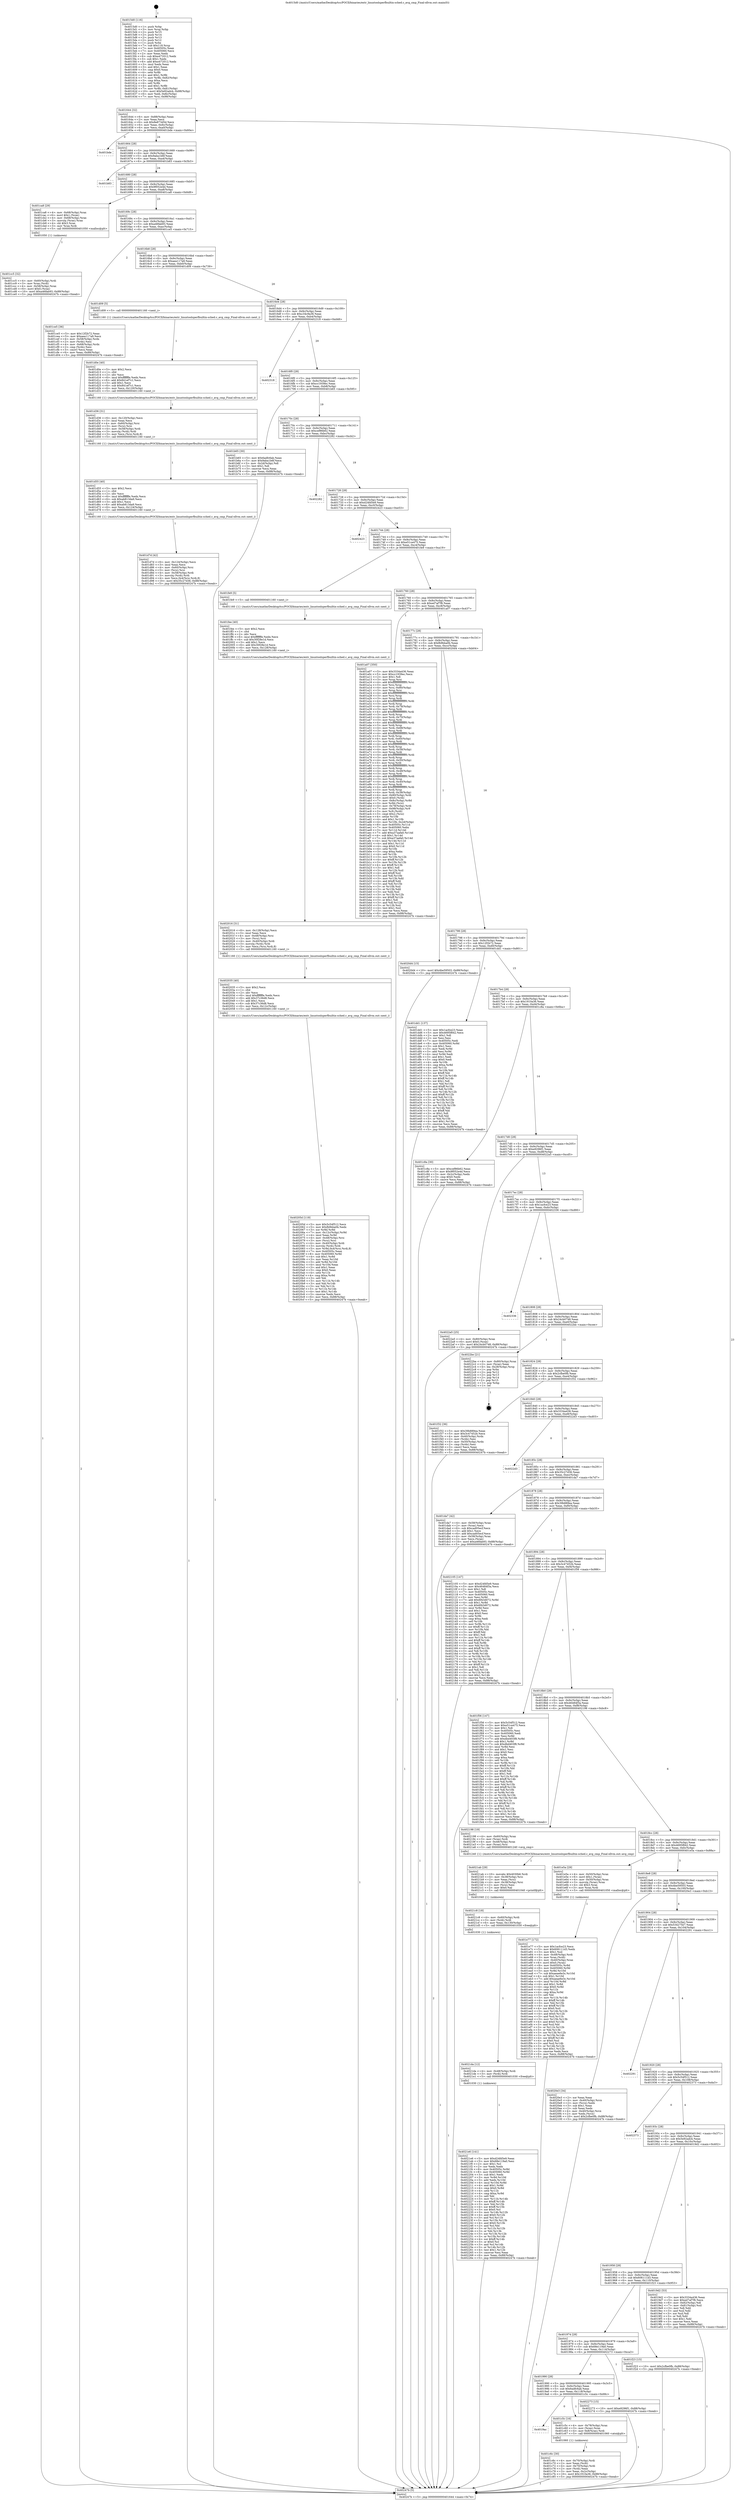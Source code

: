 digraph "0x4015d0" {
  label = "0x4015d0 (/mnt/c/Users/mathe/Desktop/tcc/POCII/binaries/extr_linuxtoolsperfbuiltin-sched.c_avg_cmp_Final-ollvm.out::main(0))"
  labelloc = "t"
  node[shape=record]

  Entry [label="",width=0.3,height=0.3,shape=circle,fillcolor=black,style=filled]
  "0x401644" [label="{
     0x401644 [32]\l
     | [instrs]\l
     &nbsp;&nbsp;0x401644 \<+6\>: mov -0x88(%rbp),%eax\l
     &nbsp;&nbsp;0x40164a \<+2\>: mov %eax,%ecx\l
     &nbsp;&nbsp;0x40164c \<+6\>: sub $0x8e873d5d,%ecx\l
     &nbsp;&nbsp;0x401652 \<+6\>: mov %eax,-0x9c(%rbp)\l
     &nbsp;&nbsp;0x401658 \<+6\>: mov %ecx,-0xa0(%rbp)\l
     &nbsp;&nbsp;0x40165e \<+6\>: je 0000000000401bde \<main+0x60e\>\l
  }"]
  "0x401bde" [label="{
     0x401bde\l
  }", style=dashed]
  "0x401664" [label="{
     0x401664 [28]\l
     | [instrs]\l
     &nbsp;&nbsp;0x401664 \<+5\>: jmp 0000000000401669 \<main+0x99\>\l
     &nbsp;&nbsp;0x401669 \<+6\>: mov -0x9c(%rbp),%eax\l
     &nbsp;&nbsp;0x40166f \<+5\>: sub $0x9aba1b6f,%eax\l
     &nbsp;&nbsp;0x401674 \<+6\>: mov %eax,-0xa4(%rbp)\l
     &nbsp;&nbsp;0x40167a \<+6\>: je 0000000000401b83 \<main+0x5b3\>\l
  }"]
  Exit [label="",width=0.3,height=0.3,shape=circle,fillcolor=black,style=filled,peripheries=2]
  "0x401b83" [label="{
     0x401b83\l
  }", style=dashed]
  "0x401680" [label="{
     0x401680 [28]\l
     | [instrs]\l
     &nbsp;&nbsp;0x401680 \<+5\>: jmp 0000000000401685 \<main+0xb5\>\l
     &nbsp;&nbsp;0x401685 \<+6\>: mov -0x9c(%rbp),%eax\l
     &nbsp;&nbsp;0x40168b \<+5\>: sub $0x9f052e4d,%eax\l
     &nbsp;&nbsp;0x401690 \<+6\>: mov %eax,-0xa8(%rbp)\l
     &nbsp;&nbsp;0x401696 \<+6\>: je 0000000000401ca8 \<main+0x6d8\>\l
  }"]
  "0x4021e6" [label="{
     0x4021e6 [141]\l
     | [instrs]\l
     &nbsp;&nbsp;0x4021e6 \<+5\>: mov $0xd24fd5e9,%eax\l
     &nbsp;&nbsp;0x4021eb \<+5\>: mov $0x68e119a0,%esi\l
     &nbsp;&nbsp;0x4021f0 \<+2\>: mov $0x1,%cl\l
     &nbsp;&nbsp;0x4021f2 \<+2\>: xor %edx,%edx\l
     &nbsp;&nbsp;0x4021f4 \<+8\>: mov 0x40505c,%r8d\l
     &nbsp;&nbsp;0x4021fc \<+8\>: mov 0x405060,%r9d\l
     &nbsp;&nbsp;0x402204 \<+3\>: sub $0x1,%edx\l
     &nbsp;&nbsp;0x402207 \<+3\>: mov %r8d,%r10d\l
     &nbsp;&nbsp;0x40220a \<+3\>: add %edx,%r10d\l
     &nbsp;&nbsp;0x40220d \<+4\>: imul %r10d,%r8d\l
     &nbsp;&nbsp;0x402211 \<+4\>: and $0x1,%r8d\l
     &nbsp;&nbsp;0x402215 \<+4\>: cmp $0x0,%r8d\l
     &nbsp;&nbsp;0x402219 \<+4\>: sete %r11b\l
     &nbsp;&nbsp;0x40221d \<+4\>: cmp $0xa,%r9d\l
     &nbsp;&nbsp;0x402221 \<+3\>: setl %bl\l
     &nbsp;&nbsp;0x402224 \<+3\>: mov %r11b,%r14b\l
     &nbsp;&nbsp;0x402227 \<+4\>: xor $0xff,%r14b\l
     &nbsp;&nbsp;0x40222b \<+3\>: mov %bl,%r15b\l
     &nbsp;&nbsp;0x40222e \<+4\>: xor $0xff,%r15b\l
     &nbsp;&nbsp;0x402232 \<+3\>: xor $0x0,%cl\l
     &nbsp;&nbsp;0x402235 \<+3\>: mov %r14b,%r12b\l
     &nbsp;&nbsp;0x402238 \<+4\>: and $0x0,%r12b\l
     &nbsp;&nbsp;0x40223c \<+3\>: and %cl,%r11b\l
     &nbsp;&nbsp;0x40223f \<+3\>: mov %r15b,%r13b\l
     &nbsp;&nbsp;0x402242 \<+4\>: and $0x0,%r13b\l
     &nbsp;&nbsp;0x402246 \<+2\>: and %cl,%bl\l
     &nbsp;&nbsp;0x402248 \<+3\>: or %r11b,%r12b\l
     &nbsp;&nbsp;0x40224b \<+3\>: or %bl,%r13b\l
     &nbsp;&nbsp;0x40224e \<+3\>: xor %r13b,%r12b\l
     &nbsp;&nbsp;0x402251 \<+3\>: or %r15b,%r14b\l
     &nbsp;&nbsp;0x402254 \<+4\>: xor $0xff,%r14b\l
     &nbsp;&nbsp;0x402258 \<+3\>: or $0x0,%cl\l
     &nbsp;&nbsp;0x40225b \<+3\>: and %cl,%r14b\l
     &nbsp;&nbsp;0x40225e \<+3\>: or %r14b,%r12b\l
     &nbsp;&nbsp;0x402261 \<+4\>: test $0x1,%r12b\l
     &nbsp;&nbsp;0x402265 \<+3\>: cmovne %esi,%eax\l
     &nbsp;&nbsp;0x402268 \<+6\>: mov %eax,-0x88(%rbp)\l
     &nbsp;&nbsp;0x40226e \<+5\>: jmp 000000000040247b \<main+0xeab\>\l
  }"]
  "0x401ca8" [label="{
     0x401ca8 [29]\l
     | [instrs]\l
     &nbsp;&nbsp;0x401ca8 \<+4\>: mov -0x68(%rbp),%rax\l
     &nbsp;&nbsp;0x401cac \<+6\>: movl $0x1,(%rax)\l
     &nbsp;&nbsp;0x401cb2 \<+4\>: mov -0x68(%rbp),%rax\l
     &nbsp;&nbsp;0x401cb6 \<+3\>: movslq (%rax),%rax\l
     &nbsp;&nbsp;0x401cb9 \<+4\>: shl $0x3,%rax\l
     &nbsp;&nbsp;0x401cbd \<+3\>: mov %rax,%rdi\l
     &nbsp;&nbsp;0x401cc0 \<+5\>: call 0000000000401050 \<malloc@plt\>\l
     | [calls]\l
     &nbsp;&nbsp;0x401050 \{1\} (unknown)\l
  }"]
  "0x40169c" [label="{
     0x40169c [28]\l
     | [instrs]\l
     &nbsp;&nbsp;0x40169c \<+5\>: jmp 00000000004016a1 \<main+0xd1\>\l
     &nbsp;&nbsp;0x4016a1 \<+6\>: mov -0x9c(%rbp),%eax\l
     &nbsp;&nbsp;0x4016a7 \<+5\>: sub $0xa46fab93,%eax\l
     &nbsp;&nbsp;0x4016ac \<+6\>: mov %eax,-0xac(%rbp)\l
     &nbsp;&nbsp;0x4016b2 \<+6\>: je 0000000000401ce5 \<main+0x715\>\l
  }"]
  "0x4021da" [label="{
     0x4021da [12]\l
     | [instrs]\l
     &nbsp;&nbsp;0x4021da \<+4\>: mov -0x48(%rbp),%rdi\l
     &nbsp;&nbsp;0x4021de \<+3\>: mov (%rdi),%rdi\l
     &nbsp;&nbsp;0x4021e1 \<+5\>: call 0000000000401030 \<free@plt\>\l
     | [calls]\l
     &nbsp;&nbsp;0x401030 \{1\} (unknown)\l
  }"]
  "0x401ce5" [label="{
     0x401ce5 [36]\l
     | [instrs]\l
     &nbsp;&nbsp;0x401ce5 \<+5\>: mov $0x12f2b72,%eax\l
     &nbsp;&nbsp;0x401cea \<+5\>: mov $0xaea117a9,%ecx\l
     &nbsp;&nbsp;0x401cef \<+4\>: mov -0x58(%rbp),%rdx\l
     &nbsp;&nbsp;0x401cf3 \<+2\>: mov (%rdx),%esi\l
     &nbsp;&nbsp;0x401cf5 \<+4\>: mov -0x68(%rbp),%rdx\l
     &nbsp;&nbsp;0x401cf9 \<+2\>: cmp (%rdx),%esi\l
     &nbsp;&nbsp;0x401cfb \<+3\>: cmovl %ecx,%eax\l
     &nbsp;&nbsp;0x401cfe \<+6\>: mov %eax,-0x88(%rbp)\l
     &nbsp;&nbsp;0x401d04 \<+5\>: jmp 000000000040247b \<main+0xeab\>\l
  }"]
  "0x4016b8" [label="{
     0x4016b8 [28]\l
     | [instrs]\l
     &nbsp;&nbsp;0x4016b8 \<+5\>: jmp 00000000004016bd \<main+0xed\>\l
     &nbsp;&nbsp;0x4016bd \<+6\>: mov -0x9c(%rbp),%eax\l
     &nbsp;&nbsp;0x4016c3 \<+5\>: sub $0xaea117a9,%eax\l
     &nbsp;&nbsp;0x4016c8 \<+6\>: mov %eax,-0xb0(%rbp)\l
     &nbsp;&nbsp;0x4016ce \<+6\>: je 0000000000401d09 \<main+0x739\>\l
  }"]
  "0x4021c8" [label="{
     0x4021c8 [18]\l
     | [instrs]\l
     &nbsp;&nbsp;0x4021c8 \<+4\>: mov -0x60(%rbp),%rdi\l
     &nbsp;&nbsp;0x4021cc \<+3\>: mov (%rdi),%rdi\l
     &nbsp;&nbsp;0x4021cf \<+6\>: mov %eax,-0x130(%rbp)\l
     &nbsp;&nbsp;0x4021d5 \<+5\>: call 0000000000401030 \<free@plt\>\l
     | [calls]\l
     &nbsp;&nbsp;0x401030 \{1\} (unknown)\l
  }"]
  "0x401d09" [label="{
     0x401d09 [5]\l
     | [instrs]\l
     &nbsp;&nbsp;0x401d09 \<+5\>: call 0000000000401160 \<next_i\>\l
     | [calls]\l
     &nbsp;&nbsp;0x401160 \{1\} (/mnt/c/Users/mathe/Desktop/tcc/POCII/binaries/extr_linuxtoolsperfbuiltin-sched.c_avg_cmp_Final-ollvm.out::next_i)\l
  }"]
  "0x4016d4" [label="{
     0x4016d4 [28]\l
     | [instrs]\l
     &nbsp;&nbsp;0x4016d4 \<+5\>: jmp 00000000004016d9 \<main+0x109\>\l
     &nbsp;&nbsp;0x4016d9 \<+6\>: mov -0x9c(%rbp),%eax\l
     &nbsp;&nbsp;0x4016df \<+5\>: sub $0xc34c9a36,%eax\l
     &nbsp;&nbsp;0x4016e4 \<+6\>: mov %eax,-0xb4(%rbp)\l
     &nbsp;&nbsp;0x4016ea \<+6\>: je 0000000000402318 \<main+0xd48\>\l
  }"]
  "0x4021ab" [label="{
     0x4021ab [29]\l
     | [instrs]\l
     &nbsp;&nbsp;0x4021ab \<+10\>: movabs $0x4030b6,%rdi\l
     &nbsp;&nbsp;0x4021b5 \<+4\>: mov -0x38(%rbp),%rsi\l
     &nbsp;&nbsp;0x4021b9 \<+2\>: mov %eax,(%rsi)\l
     &nbsp;&nbsp;0x4021bb \<+4\>: mov -0x38(%rbp),%rsi\l
     &nbsp;&nbsp;0x4021bf \<+2\>: mov (%rsi),%esi\l
     &nbsp;&nbsp;0x4021c1 \<+2\>: mov $0x0,%al\l
     &nbsp;&nbsp;0x4021c3 \<+5\>: call 0000000000401040 \<printf@plt\>\l
     | [calls]\l
     &nbsp;&nbsp;0x401040 \{1\} (unknown)\l
  }"]
  "0x402318" [label="{
     0x402318\l
  }", style=dashed]
  "0x4016f0" [label="{
     0x4016f0 [28]\l
     | [instrs]\l
     &nbsp;&nbsp;0x4016f0 \<+5\>: jmp 00000000004016f5 \<main+0x125\>\l
     &nbsp;&nbsp;0x4016f5 \<+6\>: mov -0x9c(%rbp),%eax\l
     &nbsp;&nbsp;0x4016fb \<+5\>: sub $0xcc1939ec,%eax\l
     &nbsp;&nbsp;0x401700 \<+6\>: mov %eax,-0xb8(%rbp)\l
     &nbsp;&nbsp;0x401706 \<+6\>: je 0000000000401b65 \<main+0x595\>\l
  }"]
  "0x40205d" [label="{
     0x40205d [119]\l
     | [instrs]\l
     &nbsp;&nbsp;0x40205d \<+5\>: mov $0x5c54f512,%ecx\l
     &nbsp;&nbsp;0x402062 \<+5\>: mov $0xfb9bba0b,%edx\l
     &nbsp;&nbsp;0x402067 \<+3\>: xor %r8d,%r8d\l
     &nbsp;&nbsp;0x40206a \<+7\>: mov -0x12c(%rbp),%r9d\l
     &nbsp;&nbsp;0x402071 \<+4\>: imul %eax,%r9d\l
     &nbsp;&nbsp;0x402075 \<+4\>: mov -0x48(%rbp),%rsi\l
     &nbsp;&nbsp;0x402079 \<+3\>: mov (%rsi),%rsi\l
     &nbsp;&nbsp;0x40207c \<+4\>: mov -0x40(%rbp),%rdi\l
     &nbsp;&nbsp;0x402080 \<+3\>: movslq (%rdi),%rdi\l
     &nbsp;&nbsp;0x402083 \<+5\>: mov %r9d,0x4(%rsi,%rdi,8)\l
     &nbsp;&nbsp;0x402088 \<+7\>: mov 0x40505c,%eax\l
     &nbsp;&nbsp;0x40208f \<+8\>: mov 0x405060,%r9d\l
     &nbsp;&nbsp;0x402097 \<+4\>: sub $0x1,%r8d\l
     &nbsp;&nbsp;0x40209b \<+3\>: mov %eax,%r10d\l
     &nbsp;&nbsp;0x40209e \<+3\>: add %r8d,%r10d\l
     &nbsp;&nbsp;0x4020a1 \<+4\>: imul %r10d,%eax\l
     &nbsp;&nbsp;0x4020a5 \<+3\>: and $0x1,%eax\l
     &nbsp;&nbsp;0x4020a8 \<+3\>: cmp $0x0,%eax\l
     &nbsp;&nbsp;0x4020ab \<+4\>: sete %r11b\l
     &nbsp;&nbsp;0x4020af \<+4\>: cmp $0xa,%r9d\l
     &nbsp;&nbsp;0x4020b3 \<+3\>: setl %bl\l
     &nbsp;&nbsp;0x4020b6 \<+3\>: mov %r11b,%r14b\l
     &nbsp;&nbsp;0x4020b9 \<+3\>: and %bl,%r14b\l
     &nbsp;&nbsp;0x4020bc \<+3\>: xor %bl,%r11b\l
     &nbsp;&nbsp;0x4020bf \<+3\>: or %r11b,%r14b\l
     &nbsp;&nbsp;0x4020c2 \<+4\>: test $0x1,%r14b\l
     &nbsp;&nbsp;0x4020c6 \<+3\>: cmovne %edx,%ecx\l
     &nbsp;&nbsp;0x4020c9 \<+6\>: mov %ecx,-0x88(%rbp)\l
     &nbsp;&nbsp;0x4020cf \<+5\>: jmp 000000000040247b \<main+0xeab\>\l
  }"]
  "0x401b65" [label="{
     0x401b65 [30]\l
     | [instrs]\l
     &nbsp;&nbsp;0x401b65 \<+5\>: mov $0x6adfc6ab,%eax\l
     &nbsp;&nbsp;0x401b6a \<+5\>: mov $0x9aba1b6f,%ecx\l
     &nbsp;&nbsp;0x401b6f \<+3\>: mov -0x2d(%rbp),%dl\l
     &nbsp;&nbsp;0x401b72 \<+3\>: test $0x1,%dl\l
     &nbsp;&nbsp;0x401b75 \<+3\>: cmovne %ecx,%eax\l
     &nbsp;&nbsp;0x401b78 \<+6\>: mov %eax,-0x88(%rbp)\l
     &nbsp;&nbsp;0x401b7e \<+5\>: jmp 000000000040247b \<main+0xeab\>\l
  }"]
  "0x40170c" [label="{
     0x40170c [28]\l
     | [instrs]\l
     &nbsp;&nbsp;0x40170c \<+5\>: jmp 0000000000401711 \<main+0x141\>\l
     &nbsp;&nbsp;0x401711 \<+6\>: mov -0x9c(%rbp),%eax\l
     &nbsp;&nbsp;0x401717 \<+5\>: sub $0xcef86b62,%eax\l
     &nbsp;&nbsp;0x40171c \<+6\>: mov %eax,-0xbc(%rbp)\l
     &nbsp;&nbsp;0x401722 \<+6\>: je 0000000000402282 \<main+0xcb2\>\l
  }"]
  "0x402035" [label="{
     0x402035 [40]\l
     | [instrs]\l
     &nbsp;&nbsp;0x402035 \<+5\>: mov $0x2,%ecx\l
     &nbsp;&nbsp;0x40203a \<+1\>: cltd\l
     &nbsp;&nbsp;0x40203b \<+2\>: idiv %ecx\l
     &nbsp;&nbsp;0x40203d \<+6\>: imul $0xfffffffe,%edx,%ecx\l
     &nbsp;&nbsp;0x402043 \<+6\>: add $0x37c36d8,%ecx\l
     &nbsp;&nbsp;0x402049 \<+3\>: add $0x1,%ecx\l
     &nbsp;&nbsp;0x40204c \<+6\>: sub $0x37c36d8,%ecx\l
     &nbsp;&nbsp;0x402052 \<+6\>: mov %ecx,-0x12c(%rbp)\l
     &nbsp;&nbsp;0x402058 \<+5\>: call 0000000000401160 \<next_i\>\l
     | [calls]\l
     &nbsp;&nbsp;0x401160 \{1\} (/mnt/c/Users/mathe/Desktop/tcc/POCII/binaries/extr_linuxtoolsperfbuiltin-sched.c_avg_cmp_Final-ollvm.out::next_i)\l
  }"]
  "0x402282" [label="{
     0x402282\l
  }", style=dashed]
  "0x401728" [label="{
     0x401728 [28]\l
     | [instrs]\l
     &nbsp;&nbsp;0x401728 \<+5\>: jmp 000000000040172d \<main+0x15d\>\l
     &nbsp;&nbsp;0x40172d \<+6\>: mov -0x9c(%rbp),%eax\l
     &nbsp;&nbsp;0x401733 \<+5\>: sub $0xd24fd5e9,%eax\l
     &nbsp;&nbsp;0x401738 \<+6\>: mov %eax,-0xc0(%rbp)\l
     &nbsp;&nbsp;0x40173e \<+6\>: je 0000000000402423 \<main+0xe53\>\l
  }"]
  "0x402016" [label="{
     0x402016 [31]\l
     | [instrs]\l
     &nbsp;&nbsp;0x402016 \<+6\>: mov -0x128(%rbp),%ecx\l
     &nbsp;&nbsp;0x40201c \<+3\>: imul %eax,%ecx\l
     &nbsp;&nbsp;0x40201f \<+4\>: mov -0x48(%rbp),%rsi\l
     &nbsp;&nbsp;0x402023 \<+3\>: mov (%rsi),%rsi\l
     &nbsp;&nbsp;0x402026 \<+4\>: mov -0x40(%rbp),%rdi\l
     &nbsp;&nbsp;0x40202a \<+3\>: movslq (%rdi),%rdi\l
     &nbsp;&nbsp;0x40202d \<+3\>: mov %ecx,(%rsi,%rdi,8)\l
     &nbsp;&nbsp;0x402030 \<+5\>: call 0000000000401160 \<next_i\>\l
     | [calls]\l
     &nbsp;&nbsp;0x401160 \{1\} (/mnt/c/Users/mathe/Desktop/tcc/POCII/binaries/extr_linuxtoolsperfbuiltin-sched.c_avg_cmp_Final-ollvm.out::next_i)\l
  }"]
  "0x402423" [label="{
     0x402423\l
  }", style=dashed]
  "0x401744" [label="{
     0x401744 [28]\l
     | [instrs]\l
     &nbsp;&nbsp;0x401744 \<+5\>: jmp 0000000000401749 \<main+0x179\>\l
     &nbsp;&nbsp;0x401749 \<+6\>: mov -0x9c(%rbp),%eax\l
     &nbsp;&nbsp;0x40174f \<+5\>: sub $0xe51ce475,%eax\l
     &nbsp;&nbsp;0x401754 \<+6\>: mov %eax,-0xc4(%rbp)\l
     &nbsp;&nbsp;0x40175a \<+6\>: je 0000000000401fe9 \<main+0xa19\>\l
  }"]
  "0x401fee" [label="{
     0x401fee [40]\l
     | [instrs]\l
     &nbsp;&nbsp;0x401fee \<+5\>: mov $0x2,%ecx\l
     &nbsp;&nbsp;0x401ff3 \<+1\>: cltd\l
     &nbsp;&nbsp;0x401ff4 \<+2\>: idiv %ecx\l
     &nbsp;&nbsp;0x401ff6 \<+6\>: imul $0xfffffffe,%edx,%ecx\l
     &nbsp;&nbsp;0x401ffc \<+6\>: sub $0x30f28e1d,%ecx\l
     &nbsp;&nbsp;0x402002 \<+3\>: add $0x1,%ecx\l
     &nbsp;&nbsp;0x402005 \<+6\>: add $0x30f28e1d,%ecx\l
     &nbsp;&nbsp;0x40200b \<+6\>: mov %ecx,-0x128(%rbp)\l
     &nbsp;&nbsp;0x402011 \<+5\>: call 0000000000401160 \<next_i\>\l
     | [calls]\l
     &nbsp;&nbsp;0x401160 \{1\} (/mnt/c/Users/mathe/Desktop/tcc/POCII/binaries/extr_linuxtoolsperfbuiltin-sched.c_avg_cmp_Final-ollvm.out::next_i)\l
  }"]
  "0x401fe9" [label="{
     0x401fe9 [5]\l
     | [instrs]\l
     &nbsp;&nbsp;0x401fe9 \<+5\>: call 0000000000401160 \<next_i\>\l
     | [calls]\l
     &nbsp;&nbsp;0x401160 \{1\} (/mnt/c/Users/mathe/Desktop/tcc/POCII/binaries/extr_linuxtoolsperfbuiltin-sched.c_avg_cmp_Final-ollvm.out::next_i)\l
  }"]
  "0x401760" [label="{
     0x401760 [28]\l
     | [instrs]\l
     &nbsp;&nbsp;0x401760 \<+5\>: jmp 0000000000401765 \<main+0x195\>\l
     &nbsp;&nbsp;0x401765 \<+6\>: mov -0x9c(%rbp),%eax\l
     &nbsp;&nbsp;0x40176b \<+5\>: sub $0xed7af7f6,%eax\l
     &nbsp;&nbsp;0x401770 \<+6\>: mov %eax,-0xc8(%rbp)\l
     &nbsp;&nbsp;0x401776 \<+6\>: je 0000000000401a07 \<main+0x437\>\l
  }"]
  "0x401e77" [label="{
     0x401e77 [172]\l
     | [instrs]\l
     &nbsp;&nbsp;0x401e77 \<+5\>: mov $0x1acfce23,%ecx\l
     &nbsp;&nbsp;0x401e7c \<+5\>: mov $0x606111d3,%edx\l
     &nbsp;&nbsp;0x401e81 \<+3\>: mov $0x1,%sil\l
     &nbsp;&nbsp;0x401e84 \<+4\>: mov -0x48(%rbp),%rdi\l
     &nbsp;&nbsp;0x401e88 \<+3\>: mov %rax,(%rdi)\l
     &nbsp;&nbsp;0x401e8b \<+4\>: mov -0x40(%rbp),%rax\l
     &nbsp;&nbsp;0x401e8f \<+6\>: movl $0x0,(%rax)\l
     &nbsp;&nbsp;0x401e95 \<+8\>: mov 0x40505c,%r8d\l
     &nbsp;&nbsp;0x401e9d \<+8\>: mov 0x405060,%r9d\l
     &nbsp;&nbsp;0x401ea5 \<+3\>: mov %r8d,%r10d\l
     &nbsp;&nbsp;0x401ea8 \<+7\>: sub $0xaeae6e3c,%r10d\l
     &nbsp;&nbsp;0x401eaf \<+4\>: sub $0x1,%r10d\l
     &nbsp;&nbsp;0x401eb3 \<+7\>: add $0xaeae6e3c,%r10d\l
     &nbsp;&nbsp;0x401eba \<+4\>: imul %r10d,%r8d\l
     &nbsp;&nbsp;0x401ebe \<+4\>: and $0x1,%r8d\l
     &nbsp;&nbsp;0x401ec2 \<+4\>: cmp $0x0,%r8d\l
     &nbsp;&nbsp;0x401ec6 \<+4\>: sete %r11b\l
     &nbsp;&nbsp;0x401eca \<+4\>: cmp $0xa,%r9d\l
     &nbsp;&nbsp;0x401ece \<+3\>: setl %bl\l
     &nbsp;&nbsp;0x401ed1 \<+3\>: mov %r11b,%r14b\l
     &nbsp;&nbsp;0x401ed4 \<+4\>: xor $0xff,%r14b\l
     &nbsp;&nbsp;0x401ed8 \<+3\>: mov %bl,%r15b\l
     &nbsp;&nbsp;0x401edb \<+4\>: xor $0xff,%r15b\l
     &nbsp;&nbsp;0x401edf \<+4\>: xor $0x0,%sil\l
     &nbsp;&nbsp;0x401ee3 \<+3\>: mov %r14b,%r12b\l
     &nbsp;&nbsp;0x401ee6 \<+4\>: and $0x0,%r12b\l
     &nbsp;&nbsp;0x401eea \<+3\>: and %sil,%r11b\l
     &nbsp;&nbsp;0x401eed \<+3\>: mov %r15b,%r13b\l
     &nbsp;&nbsp;0x401ef0 \<+4\>: and $0x0,%r13b\l
     &nbsp;&nbsp;0x401ef4 \<+3\>: and %sil,%bl\l
     &nbsp;&nbsp;0x401ef7 \<+3\>: or %r11b,%r12b\l
     &nbsp;&nbsp;0x401efa \<+3\>: or %bl,%r13b\l
     &nbsp;&nbsp;0x401efd \<+3\>: xor %r13b,%r12b\l
     &nbsp;&nbsp;0x401f00 \<+3\>: or %r15b,%r14b\l
     &nbsp;&nbsp;0x401f03 \<+4\>: xor $0xff,%r14b\l
     &nbsp;&nbsp;0x401f07 \<+4\>: or $0x0,%sil\l
     &nbsp;&nbsp;0x401f0b \<+3\>: and %sil,%r14b\l
     &nbsp;&nbsp;0x401f0e \<+3\>: or %r14b,%r12b\l
     &nbsp;&nbsp;0x401f11 \<+4\>: test $0x1,%r12b\l
     &nbsp;&nbsp;0x401f15 \<+3\>: cmovne %edx,%ecx\l
     &nbsp;&nbsp;0x401f18 \<+6\>: mov %ecx,-0x88(%rbp)\l
     &nbsp;&nbsp;0x401f1e \<+5\>: jmp 000000000040247b \<main+0xeab\>\l
  }"]
  "0x401a07" [label="{
     0x401a07 [350]\l
     | [instrs]\l
     &nbsp;&nbsp;0x401a07 \<+5\>: mov $0x3334a436,%eax\l
     &nbsp;&nbsp;0x401a0c \<+5\>: mov $0xcc1939ec,%ecx\l
     &nbsp;&nbsp;0x401a11 \<+2\>: mov $0x1,%dl\l
     &nbsp;&nbsp;0x401a13 \<+3\>: mov %rsp,%rsi\l
     &nbsp;&nbsp;0x401a16 \<+4\>: add $0xfffffffffffffff0,%rsi\l
     &nbsp;&nbsp;0x401a1a \<+3\>: mov %rsi,%rsp\l
     &nbsp;&nbsp;0x401a1d \<+4\>: mov %rsi,-0x80(%rbp)\l
     &nbsp;&nbsp;0x401a21 \<+3\>: mov %rsp,%rsi\l
     &nbsp;&nbsp;0x401a24 \<+4\>: add $0xfffffffffffffff0,%rsi\l
     &nbsp;&nbsp;0x401a28 \<+3\>: mov %rsi,%rsp\l
     &nbsp;&nbsp;0x401a2b \<+3\>: mov %rsp,%rdi\l
     &nbsp;&nbsp;0x401a2e \<+4\>: add $0xfffffffffffffff0,%rdi\l
     &nbsp;&nbsp;0x401a32 \<+3\>: mov %rdi,%rsp\l
     &nbsp;&nbsp;0x401a35 \<+4\>: mov %rdi,-0x78(%rbp)\l
     &nbsp;&nbsp;0x401a39 \<+3\>: mov %rsp,%rdi\l
     &nbsp;&nbsp;0x401a3c \<+4\>: add $0xfffffffffffffff0,%rdi\l
     &nbsp;&nbsp;0x401a40 \<+3\>: mov %rdi,%rsp\l
     &nbsp;&nbsp;0x401a43 \<+4\>: mov %rdi,-0x70(%rbp)\l
     &nbsp;&nbsp;0x401a47 \<+3\>: mov %rsp,%rdi\l
     &nbsp;&nbsp;0x401a4a \<+4\>: add $0xfffffffffffffff0,%rdi\l
     &nbsp;&nbsp;0x401a4e \<+3\>: mov %rdi,%rsp\l
     &nbsp;&nbsp;0x401a51 \<+4\>: mov %rdi,-0x68(%rbp)\l
     &nbsp;&nbsp;0x401a55 \<+3\>: mov %rsp,%rdi\l
     &nbsp;&nbsp;0x401a58 \<+4\>: add $0xfffffffffffffff0,%rdi\l
     &nbsp;&nbsp;0x401a5c \<+3\>: mov %rdi,%rsp\l
     &nbsp;&nbsp;0x401a5f \<+4\>: mov %rdi,-0x60(%rbp)\l
     &nbsp;&nbsp;0x401a63 \<+3\>: mov %rsp,%rdi\l
     &nbsp;&nbsp;0x401a66 \<+4\>: add $0xfffffffffffffff0,%rdi\l
     &nbsp;&nbsp;0x401a6a \<+3\>: mov %rdi,%rsp\l
     &nbsp;&nbsp;0x401a6d \<+4\>: mov %rdi,-0x58(%rbp)\l
     &nbsp;&nbsp;0x401a71 \<+3\>: mov %rsp,%rdi\l
     &nbsp;&nbsp;0x401a74 \<+4\>: add $0xfffffffffffffff0,%rdi\l
     &nbsp;&nbsp;0x401a78 \<+3\>: mov %rdi,%rsp\l
     &nbsp;&nbsp;0x401a7b \<+4\>: mov %rdi,-0x50(%rbp)\l
     &nbsp;&nbsp;0x401a7f \<+3\>: mov %rsp,%rdi\l
     &nbsp;&nbsp;0x401a82 \<+4\>: add $0xfffffffffffffff0,%rdi\l
     &nbsp;&nbsp;0x401a86 \<+3\>: mov %rdi,%rsp\l
     &nbsp;&nbsp;0x401a89 \<+4\>: mov %rdi,-0x48(%rbp)\l
     &nbsp;&nbsp;0x401a8d \<+3\>: mov %rsp,%rdi\l
     &nbsp;&nbsp;0x401a90 \<+4\>: add $0xfffffffffffffff0,%rdi\l
     &nbsp;&nbsp;0x401a94 \<+3\>: mov %rdi,%rsp\l
     &nbsp;&nbsp;0x401a97 \<+4\>: mov %rdi,-0x40(%rbp)\l
     &nbsp;&nbsp;0x401a9b \<+3\>: mov %rsp,%rdi\l
     &nbsp;&nbsp;0x401a9e \<+4\>: add $0xfffffffffffffff0,%rdi\l
     &nbsp;&nbsp;0x401aa2 \<+3\>: mov %rdi,%rsp\l
     &nbsp;&nbsp;0x401aa5 \<+4\>: mov %rdi,-0x38(%rbp)\l
     &nbsp;&nbsp;0x401aa9 \<+4\>: mov -0x80(%rbp),%rdi\l
     &nbsp;&nbsp;0x401aad \<+6\>: movl $0x0,(%rdi)\l
     &nbsp;&nbsp;0x401ab3 \<+7\>: mov -0x8c(%rbp),%r8d\l
     &nbsp;&nbsp;0x401aba \<+3\>: mov %r8d,(%rsi)\l
     &nbsp;&nbsp;0x401abd \<+4\>: mov -0x78(%rbp),%rdi\l
     &nbsp;&nbsp;0x401ac1 \<+7\>: mov -0x98(%rbp),%r9\l
     &nbsp;&nbsp;0x401ac8 \<+3\>: mov %r9,(%rdi)\l
     &nbsp;&nbsp;0x401acb \<+3\>: cmpl $0x2,(%rsi)\l
     &nbsp;&nbsp;0x401ace \<+4\>: setne %r10b\l
     &nbsp;&nbsp;0x401ad2 \<+4\>: and $0x1,%r10b\l
     &nbsp;&nbsp;0x401ad6 \<+4\>: mov %r10b,-0x2d(%rbp)\l
     &nbsp;&nbsp;0x401ada \<+8\>: mov 0x40505c,%r11d\l
     &nbsp;&nbsp;0x401ae2 \<+7\>: mov 0x405060,%ebx\l
     &nbsp;&nbsp;0x401ae9 \<+3\>: mov %r11d,%r14d\l
     &nbsp;&nbsp;0x401aec \<+7\>: add $0xa37aafa0,%r14d\l
     &nbsp;&nbsp;0x401af3 \<+4\>: sub $0x1,%r14d\l
     &nbsp;&nbsp;0x401af7 \<+7\>: sub $0xa37aafa0,%r14d\l
     &nbsp;&nbsp;0x401afe \<+4\>: imul %r14d,%r11d\l
     &nbsp;&nbsp;0x401b02 \<+4\>: and $0x1,%r11d\l
     &nbsp;&nbsp;0x401b06 \<+4\>: cmp $0x0,%r11d\l
     &nbsp;&nbsp;0x401b0a \<+4\>: sete %r10b\l
     &nbsp;&nbsp;0x401b0e \<+3\>: cmp $0xa,%ebx\l
     &nbsp;&nbsp;0x401b11 \<+4\>: setl %r15b\l
     &nbsp;&nbsp;0x401b15 \<+3\>: mov %r10b,%r12b\l
     &nbsp;&nbsp;0x401b18 \<+4\>: xor $0xff,%r12b\l
     &nbsp;&nbsp;0x401b1c \<+3\>: mov %r15b,%r13b\l
     &nbsp;&nbsp;0x401b1f \<+4\>: xor $0xff,%r13b\l
     &nbsp;&nbsp;0x401b23 \<+3\>: xor $0x1,%dl\l
     &nbsp;&nbsp;0x401b26 \<+3\>: mov %r12b,%sil\l
     &nbsp;&nbsp;0x401b29 \<+4\>: and $0xff,%sil\l
     &nbsp;&nbsp;0x401b2d \<+3\>: and %dl,%r10b\l
     &nbsp;&nbsp;0x401b30 \<+3\>: mov %r13b,%dil\l
     &nbsp;&nbsp;0x401b33 \<+4\>: and $0xff,%dil\l
     &nbsp;&nbsp;0x401b37 \<+3\>: and %dl,%r15b\l
     &nbsp;&nbsp;0x401b3a \<+3\>: or %r10b,%sil\l
     &nbsp;&nbsp;0x401b3d \<+3\>: or %r15b,%dil\l
     &nbsp;&nbsp;0x401b40 \<+3\>: xor %dil,%sil\l
     &nbsp;&nbsp;0x401b43 \<+3\>: or %r13b,%r12b\l
     &nbsp;&nbsp;0x401b46 \<+4\>: xor $0xff,%r12b\l
     &nbsp;&nbsp;0x401b4a \<+3\>: or $0x1,%dl\l
     &nbsp;&nbsp;0x401b4d \<+3\>: and %dl,%r12b\l
     &nbsp;&nbsp;0x401b50 \<+3\>: or %r12b,%sil\l
     &nbsp;&nbsp;0x401b53 \<+4\>: test $0x1,%sil\l
     &nbsp;&nbsp;0x401b57 \<+3\>: cmovne %ecx,%eax\l
     &nbsp;&nbsp;0x401b5a \<+6\>: mov %eax,-0x88(%rbp)\l
     &nbsp;&nbsp;0x401b60 \<+5\>: jmp 000000000040247b \<main+0xeab\>\l
  }"]
  "0x40177c" [label="{
     0x40177c [28]\l
     | [instrs]\l
     &nbsp;&nbsp;0x40177c \<+5\>: jmp 0000000000401781 \<main+0x1b1\>\l
     &nbsp;&nbsp;0x401781 \<+6\>: mov -0x9c(%rbp),%eax\l
     &nbsp;&nbsp;0x401787 \<+5\>: sub $0xfb9bba0b,%eax\l
     &nbsp;&nbsp;0x40178c \<+6\>: mov %eax,-0xcc(%rbp)\l
     &nbsp;&nbsp;0x401792 \<+6\>: je 00000000004020d4 \<main+0xb04\>\l
  }"]
  "0x401d7d" [label="{
     0x401d7d [42]\l
     | [instrs]\l
     &nbsp;&nbsp;0x401d7d \<+6\>: mov -0x124(%rbp),%ecx\l
     &nbsp;&nbsp;0x401d83 \<+3\>: imul %eax,%ecx\l
     &nbsp;&nbsp;0x401d86 \<+4\>: mov -0x60(%rbp),%rsi\l
     &nbsp;&nbsp;0x401d8a \<+3\>: mov (%rsi),%rsi\l
     &nbsp;&nbsp;0x401d8d \<+4\>: mov -0x58(%rbp),%rdi\l
     &nbsp;&nbsp;0x401d91 \<+3\>: movslq (%rdi),%rdi\l
     &nbsp;&nbsp;0x401d94 \<+4\>: mov %ecx,0x4(%rsi,%rdi,8)\l
     &nbsp;&nbsp;0x401d98 \<+10\>: movl $0x35c27d36,-0x88(%rbp)\l
     &nbsp;&nbsp;0x401da2 \<+5\>: jmp 000000000040247b \<main+0xeab\>\l
  }"]
  "0x4020d4" [label="{
     0x4020d4 [15]\l
     | [instrs]\l
     &nbsp;&nbsp;0x4020d4 \<+10\>: movl $0x4be59503,-0x88(%rbp)\l
     &nbsp;&nbsp;0x4020de \<+5\>: jmp 000000000040247b \<main+0xeab\>\l
  }"]
  "0x401798" [label="{
     0x401798 [28]\l
     | [instrs]\l
     &nbsp;&nbsp;0x401798 \<+5\>: jmp 000000000040179d \<main+0x1cd\>\l
     &nbsp;&nbsp;0x40179d \<+6\>: mov -0x9c(%rbp),%eax\l
     &nbsp;&nbsp;0x4017a3 \<+5\>: sub $0x12f2b72,%eax\l
     &nbsp;&nbsp;0x4017a8 \<+6\>: mov %eax,-0xd0(%rbp)\l
     &nbsp;&nbsp;0x4017ae \<+6\>: je 0000000000401dd1 \<main+0x801\>\l
  }"]
  "0x401d55" [label="{
     0x401d55 [40]\l
     | [instrs]\l
     &nbsp;&nbsp;0x401d55 \<+5\>: mov $0x2,%ecx\l
     &nbsp;&nbsp;0x401d5a \<+1\>: cltd\l
     &nbsp;&nbsp;0x401d5b \<+2\>: idiv %ecx\l
     &nbsp;&nbsp;0x401d5d \<+6\>: imul $0xfffffffe,%edx,%ecx\l
     &nbsp;&nbsp;0x401d63 \<+6\>: sub $0xab813da9,%ecx\l
     &nbsp;&nbsp;0x401d69 \<+3\>: add $0x1,%ecx\l
     &nbsp;&nbsp;0x401d6c \<+6\>: add $0xab813da9,%ecx\l
     &nbsp;&nbsp;0x401d72 \<+6\>: mov %ecx,-0x124(%rbp)\l
     &nbsp;&nbsp;0x401d78 \<+5\>: call 0000000000401160 \<next_i\>\l
     | [calls]\l
     &nbsp;&nbsp;0x401160 \{1\} (/mnt/c/Users/mathe/Desktop/tcc/POCII/binaries/extr_linuxtoolsperfbuiltin-sched.c_avg_cmp_Final-ollvm.out::next_i)\l
  }"]
  "0x401dd1" [label="{
     0x401dd1 [137]\l
     | [instrs]\l
     &nbsp;&nbsp;0x401dd1 \<+5\>: mov $0x1acfce23,%eax\l
     &nbsp;&nbsp;0x401dd6 \<+5\>: mov $0x4695f842,%ecx\l
     &nbsp;&nbsp;0x401ddb \<+2\>: mov $0x1,%dl\l
     &nbsp;&nbsp;0x401ddd \<+2\>: xor %esi,%esi\l
     &nbsp;&nbsp;0x401ddf \<+7\>: mov 0x40505c,%edi\l
     &nbsp;&nbsp;0x401de6 \<+8\>: mov 0x405060,%r8d\l
     &nbsp;&nbsp;0x401dee \<+3\>: sub $0x1,%esi\l
     &nbsp;&nbsp;0x401df1 \<+3\>: mov %edi,%r9d\l
     &nbsp;&nbsp;0x401df4 \<+3\>: add %esi,%r9d\l
     &nbsp;&nbsp;0x401df7 \<+4\>: imul %r9d,%edi\l
     &nbsp;&nbsp;0x401dfb \<+3\>: and $0x1,%edi\l
     &nbsp;&nbsp;0x401dfe \<+3\>: cmp $0x0,%edi\l
     &nbsp;&nbsp;0x401e01 \<+4\>: sete %r10b\l
     &nbsp;&nbsp;0x401e05 \<+4\>: cmp $0xa,%r8d\l
     &nbsp;&nbsp;0x401e09 \<+4\>: setl %r11b\l
     &nbsp;&nbsp;0x401e0d \<+3\>: mov %r10b,%bl\l
     &nbsp;&nbsp;0x401e10 \<+3\>: xor $0xff,%bl\l
     &nbsp;&nbsp;0x401e13 \<+3\>: mov %r11b,%r14b\l
     &nbsp;&nbsp;0x401e16 \<+4\>: xor $0xff,%r14b\l
     &nbsp;&nbsp;0x401e1a \<+3\>: xor $0x1,%dl\l
     &nbsp;&nbsp;0x401e1d \<+3\>: mov %bl,%r15b\l
     &nbsp;&nbsp;0x401e20 \<+4\>: and $0xff,%r15b\l
     &nbsp;&nbsp;0x401e24 \<+3\>: and %dl,%r10b\l
     &nbsp;&nbsp;0x401e27 \<+3\>: mov %r14b,%r12b\l
     &nbsp;&nbsp;0x401e2a \<+4\>: and $0xff,%r12b\l
     &nbsp;&nbsp;0x401e2e \<+3\>: and %dl,%r11b\l
     &nbsp;&nbsp;0x401e31 \<+3\>: or %r10b,%r15b\l
     &nbsp;&nbsp;0x401e34 \<+3\>: or %r11b,%r12b\l
     &nbsp;&nbsp;0x401e37 \<+3\>: xor %r12b,%r15b\l
     &nbsp;&nbsp;0x401e3a \<+3\>: or %r14b,%bl\l
     &nbsp;&nbsp;0x401e3d \<+3\>: xor $0xff,%bl\l
     &nbsp;&nbsp;0x401e40 \<+3\>: or $0x1,%dl\l
     &nbsp;&nbsp;0x401e43 \<+2\>: and %dl,%bl\l
     &nbsp;&nbsp;0x401e45 \<+3\>: or %bl,%r15b\l
     &nbsp;&nbsp;0x401e48 \<+4\>: test $0x1,%r15b\l
     &nbsp;&nbsp;0x401e4c \<+3\>: cmovne %ecx,%eax\l
     &nbsp;&nbsp;0x401e4f \<+6\>: mov %eax,-0x88(%rbp)\l
     &nbsp;&nbsp;0x401e55 \<+5\>: jmp 000000000040247b \<main+0xeab\>\l
  }"]
  "0x4017b4" [label="{
     0x4017b4 [28]\l
     | [instrs]\l
     &nbsp;&nbsp;0x4017b4 \<+5\>: jmp 00000000004017b9 \<main+0x1e9\>\l
     &nbsp;&nbsp;0x4017b9 \<+6\>: mov -0x9c(%rbp),%eax\l
     &nbsp;&nbsp;0x4017bf \<+5\>: sub $0x1910a36,%eax\l
     &nbsp;&nbsp;0x4017c4 \<+6\>: mov %eax,-0xd4(%rbp)\l
     &nbsp;&nbsp;0x4017ca \<+6\>: je 0000000000401c8a \<main+0x6ba\>\l
  }"]
  "0x401d36" [label="{
     0x401d36 [31]\l
     | [instrs]\l
     &nbsp;&nbsp;0x401d36 \<+6\>: mov -0x120(%rbp),%ecx\l
     &nbsp;&nbsp;0x401d3c \<+3\>: imul %eax,%ecx\l
     &nbsp;&nbsp;0x401d3f \<+4\>: mov -0x60(%rbp),%rsi\l
     &nbsp;&nbsp;0x401d43 \<+3\>: mov (%rsi),%rsi\l
     &nbsp;&nbsp;0x401d46 \<+4\>: mov -0x58(%rbp),%rdi\l
     &nbsp;&nbsp;0x401d4a \<+3\>: movslq (%rdi),%rdi\l
     &nbsp;&nbsp;0x401d4d \<+3\>: mov %ecx,(%rsi,%rdi,8)\l
     &nbsp;&nbsp;0x401d50 \<+5\>: call 0000000000401160 \<next_i\>\l
     | [calls]\l
     &nbsp;&nbsp;0x401160 \{1\} (/mnt/c/Users/mathe/Desktop/tcc/POCII/binaries/extr_linuxtoolsperfbuiltin-sched.c_avg_cmp_Final-ollvm.out::next_i)\l
  }"]
  "0x401c8a" [label="{
     0x401c8a [30]\l
     | [instrs]\l
     &nbsp;&nbsp;0x401c8a \<+5\>: mov $0xcef86b62,%eax\l
     &nbsp;&nbsp;0x401c8f \<+5\>: mov $0x9f052e4d,%ecx\l
     &nbsp;&nbsp;0x401c94 \<+3\>: mov -0x2c(%rbp),%edx\l
     &nbsp;&nbsp;0x401c97 \<+3\>: cmp $0x0,%edx\l
     &nbsp;&nbsp;0x401c9a \<+3\>: cmove %ecx,%eax\l
     &nbsp;&nbsp;0x401c9d \<+6\>: mov %eax,-0x88(%rbp)\l
     &nbsp;&nbsp;0x401ca3 \<+5\>: jmp 000000000040247b \<main+0xeab\>\l
  }"]
  "0x4017d0" [label="{
     0x4017d0 [28]\l
     | [instrs]\l
     &nbsp;&nbsp;0x4017d0 \<+5\>: jmp 00000000004017d5 \<main+0x205\>\l
     &nbsp;&nbsp;0x4017d5 \<+6\>: mov -0x9c(%rbp),%eax\l
     &nbsp;&nbsp;0x4017db \<+5\>: sub $0xe9296f1,%eax\l
     &nbsp;&nbsp;0x4017e0 \<+6\>: mov %eax,-0xd8(%rbp)\l
     &nbsp;&nbsp;0x4017e6 \<+6\>: je 00000000004022a5 \<main+0xcd5\>\l
  }"]
  "0x401d0e" [label="{
     0x401d0e [40]\l
     | [instrs]\l
     &nbsp;&nbsp;0x401d0e \<+5\>: mov $0x2,%ecx\l
     &nbsp;&nbsp;0x401d13 \<+1\>: cltd\l
     &nbsp;&nbsp;0x401d14 \<+2\>: idiv %ecx\l
     &nbsp;&nbsp;0x401d16 \<+6\>: imul $0xfffffffe,%edx,%ecx\l
     &nbsp;&nbsp;0x401d1c \<+6\>: add $0x841ef7c1,%ecx\l
     &nbsp;&nbsp;0x401d22 \<+3\>: add $0x1,%ecx\l
     &nbsp;&nbsp;0x401d25 \<+6\>: sub $0x841ef7c1,%ecx\l
     &nbsp;&nbsp;0x401d2b \<+6\>: mov %ecx,-0x120(%rbp)\l
     &nbsp;&nbsp;0x401d31 \<+5\>: call 0000000000401160 \<next_i\>\l
     | [calls]\l
     &nbsp;&nbsp;0x401160 \{1\} (/mnt/c/Users/mathe/Desktop/tcc/POCII/binaries/extr_linuxtoolsperfbuiltin-sched.c_avg_cmp_Final-ollvm.out::next_i)\l
  }"]
  "0x4022a5" [label="{
     0x4022a5 [25]\l
     | [instrs]\l
     &nbsp;&nbsp;0x4022a5 \<+4\>: mov -0x80(%rbp),%rax\l
     &nbsp;&nbsp;0x4022a9 \<+6\>: movl $0x0,(%rax)\l
     &nbsp;&nbsp;0x4022af \<+10\>: movl $0x24cb0748,-0x88(%rbp)\l
     &nbsp;&nbsp;0x4022b9 \<+5\>: jmp 000000000040247b \<main+0xeab\>\l
  }"]
  "0x4017ec" [label="{
     0x4017ec [28]\l
     | [instrs]\l
     &nbsp;&nbsp;0x4017ec \<+5\>: jmp 00000000004017f1 \<main+0x221\>\l
     &nbsp;&nbsp;0x4017f1 \<+6\>: mov -0x9c(%rbp),%eax\l
     &nbsp;&nbsp;0x4017f7 \<+5\>: sub $0x1acfce23,%eax\l
     &nbsp;&nbsp;0x4017fc \<+6\>: mov %eax,-0xdc(%rbp)\l
     &nbsp;&nbsp;0x401802 \<+6\>: je 0000000000402336 \<main+0xd66\>\l
  }"]
  "0x401cc5" [label="{
     0x401cc5 [32]\l
     | [instrs]\l
     &nbsp;&nbsp;0x401cc5 \<+4\>: mov -0x60(%rbp),%rdi\l
     &nbsp;&nbsp;0x401cc9 \<+3\>: mov %rax,(%rdi)\l
     &nbsp;&nbsp;0x401ccc \<+4\>: mov -0x58(%rbp),%rax\l
     &nbsp;&nbsp;0x401cd0 \<+6\>: movl $0x0,(%rax)\l
     &nbsp;&nbsp;0x401cd6 \<+10\>: movl $0xa46fab93,-0x88(%rbp)\l
     &nbsp;&nbsp;0x401ce0 \<+5\>: jmp 000000000040247b \<main+0xeab\>\l
  }"]
  "0x402336" [label="{
     0x402336\l
  }", style=dashed]
  "0x401808" [label="{
     0x401808 [28]\l
     | [instrs]\l
     &nbsp;&nbsp;0x401808 \<+5\>: jmp 000000000040180d \<main+0x23d\>\l
     &nbsp;&nbsp;0x40180d \<+6\>: mov -0x9c(%rbp),%eax\l
     &nbsp;&nbsp;0x401813 \<+5\>: sub $0x24cb0748,%eax\l
     &nbsp;&nbsp;0x401818 \<+6\>: mov %eax,-0xe0(%rbp)\l
     &nbsp;&nbsp;0x40181e \<+6\>: je 00000000004022be \<main+0xcee\>\l
  }"]
  "0x401c6c" [label="{
     0x401c6c [30]\l
     | [instrs]\l
     &nbsp;&nbsp;0x401c6c \<+4\>: mov -0x70(%rbp),%rdi\l
     &nbsp;&nbsp;0x401c70 \<+2\>: mov %eax,(%rdi)\l
     &nbsp;&nbsp;0x401c72 \<+4\>: mov -0x70(%rbp),%rdi\l
     &nbsp;&nbsp;0x401c76 \<+2\>: mov (%rdi),%eax\l
     &nbsp;&nbsp;0x401c78 \<+3\>: mov %eax,-0x2c(%rbp)\l
     &nbsp;&nbsp;0x401c7b \<+10\>: movl $0x1910a36,-0x88(%rbp)\l
     &nbsp;&nbsp;0x401c85 \<+5\>: jmp 000000000040247b \<main+0xeab\>\l
  }"]
  "0x4022be" [label="{
     0x4022be [21]\l
     | [instrs]\l
     &nbsp;&nbsp;0x4022be \<+4\>: mov -0x80(%rbp),%rax\l
     &nbsp;&nbsp;0x4022c2 \<+2\>: mov (%rax),%eax\l
     &nbsp;&nbsp;0x4022c4 \<+4\>: lea -0x28(%rbp),%rsp\l
     &nbsp;&nbsp;0x4022c8 \<+1\>: pop %rbx\l
     &nbsp;&nbsp;0x4022c9 \<+2\>: pop %r12\l
     &nbsp;&nbsp;0x4022cb \<+2\>: pop %r13\l
     &nbsp;&nbsp;0x4022cd \<+2\>: pop %r14\l
     &nbsp;&nbsp;0x4022cf \<+2\>: pop %r15\l
     &nbsp;&nbsp;0x4022d1 \<+1\>: pop %rbp\l
     &nbsp;&nbsp;0x4022d2 \<+1\>: ret\l
  }"]
  "0x401824" [label="{
     0x401824 [28]\l
     | [instrs]\l
     &nbsp;&nbsp;0x401824 \<+5\>: jmp 0000000000401829 \<main+0x259\>\l
     &nbsp;&nbsp;0x401829 \<+6\>: mov -0x9c(%rbp),%eax\l
     &nbsp;&nbsp;0x40182f \<+5\>: sub $0x2cfbe0fb,%eax\l
     &nbsp;&nbsp;0x401834 \<+6\>: mov %eax,-0xe4(%rbp)\l
     &nbsp;&nbsp;0x40183a \<+6\>: je 0000000000401f32 \<main+0x962\>\l
  }"]
  "0x4019ac" [label="{
     0x4019ac\l
  }", style=dashed]
  "0x401f32" [label="{
     0x401f32 [36]\l
     | [instrs]\l
     &nbsp;&nbsp;0x401f32 \<+5\>: mov $0x39b889ea,%eax\l
     &nbsp;&nbsp;0x401f37 \<+5\>: mov $0x3c47452b,%ecx\l
     &nbsp;&nbsp;0x401f3c \<+4\>: mov -0x40(%rbp),%rdx\l
     &nbsp;&nbsp;0x401f40 \<+2\>: mov (%rdx),%esi\l
     &nbsp;&nbsp;0x401f42 \<+4\>: mov -0x50(%rbp),%rdx\l
     &nbsp;&nbsp;0x401f46 \<+2\>: cmp (%rdx),%esi\l
     &nbsp;&nbsp;0x401f48 \<+3\>: cmovl %ecx,%eax\l
     &nbsp;&nbsp;0x401f4b \<+6\>: mov %eax,-0x88(%rbp)\l
     &nbsp;&nbsp;0x401f51 \<+5\>: jmp 000000000040247b \<main+0xeab\>\l
  }"]
  "0x401840" [label="{
     0x401840 [28]\l
     | [instrs]\l
     &nbsp;&nbsp;0x401840 \<+5\>: jmp 0000000000401845 \<main+0x275\>\l
     &nbsp;&nbsp;0x401845 \<+6\>: mov -0x9c(%rbp),%eax\l
     &nbsp;&nbsp;0x40184b \<+5\>: sub $0x3334a436,%eax\l
     &nbsp;&nbsp;0x401850 \<+6\>: mov %eax,-0xe8(%rbp)\l
     &nbsp;&nbsp;0x401856 \<+6\>: je 00000000004022d3 \<main+0xd03\>\l
  }"]
  "0x401c5c" [label="{
     0x401c5c [16]\l
     | [instrs]\l
     &nbsp;&nbsp;0x401c5c \<+4\>: mov -0x78(%rbp),%rax\l
     &nbsp;&nbsp;0x401c60 \<+3\>: mov (%rax),%rax\l
     &nbsp;&nbsp;0x401c63 \<+4\>: mov 0x8(%rax),%rdi\l
     &nbsp;&nbsp;0x401c67 \<+5\>: call 0000000000401060 \<atoi@plt\>\l
     | [calls]\l
     &nbsp;&nbsp;0x401060 \{1\} (unknown)\l
  }"]
  "0x4022d3" [label="{
     0x4022d3\l
  }", style=dashed]
  "0x40185c" [label="{
     0x40185c [28]\l
     | [instrs]\l
     &nbsp;&nbsp;0x40185c \<+5\>: jmp 0000000000401861 \<main+0x291\>\l
     &nbsp;&nbsp;0x401861 \<+6\>: mov -0x9c(%rbp),%eax\l
     &nbsp;&nbsp;0x401867 \<+5\>: sub $0x35c27d36,%eax\l
     &nbsp;&nbsp;0x40186c \<+6\>: mov %eax,-0xec(%rbp)\l
     &nbsp;&nbsp;0x401872 \<+6\>: je 0000000000401da7 \<main+0x7d7\>\l
  }"]
  "0x401990" [label="{
     0x401990 [28]\l
     | [instrs]\l
     &nbsp;&nbsp;0x401990 \<+5\>: jmp 0000000000401995 \<main+0x3c5\>\l
     &nbsp;&nbsp;0x401995 \<+6\>: mov -0x9c(%rbp),%eax\l
     &nbsp;&nbsp;0x40199b \<+5\>: sub $0x6adfc6ab,%eax\l
     &nbsp;&nbsp;0x4019a0 \<+6\>: mov %eax,-0x118(%rbp)\l
     &nbsp;&nbsp;0x4019a6 \<+6\>: je 0000000000401c5c \<main+0x68c\>\l
  }"]
  "0x401da7" [label="{
     0x401da7 [42]\l
     | [instrs]\l
     &nbsp;&nbsp;0x401da7 \<+4\>: mov -0x58(%rbp),%rax\l
     &nbsp;&nbsp;0x401dab \<+2\>: mov (%rax),%ecx\l
     &nbsp;&nbsp;0x401dad \<+6\>: sub $0xcad05ecf,%ecx\l
     &nbsp;&nbsp;0x401db3 \<+3\>: add $0x1,%ecx\l
     &nbsp;&nbsp;0x401db6 \<+6\>: add $0xcad05ecf,%ecx\l
     &nbsp;&nbsp;0x401dbc \<+4\>: mov -0x58(%rbp),%rax\l
     &nbsp;&nbsp;0x401dc0 \<+2\>: mov %ecx,(%rax)\l
     &nbsp;&nbsp;0x401dc2 \<+10\>: movl $0xa46fab93,-0x88(%rbp)\l
     &nbsp;&nbsp;0x401dcc \<+5\>: jmp 000000000040247b \<main+0xeab\>\l
  }"]
  "0x401878" [label="{
     0x401878 [28]\l
     | [instrs]\l
     &nbsp;&nbsp;0x401878 \<+5\>: jmp 000000000040187d \<main+0x2ad\>\l
     &nbsp;&nbsp;0x40187d \<+6\>: mov -0x9c(%rbp),%eax\l
     &nbsp;&nbsp;0x401883 \<+5\>: sub $0x39b889ea,%eax\l
     &nbsp;&nbsp;0x401888 \<+6\>: mov %eax,-0xf0(%rbp)\l
     &nbsp;&nbsp;0x40188e \<+6\>: je 0000000000402105 \<main+0xb35\>\l
  }"]
  "0x402273" [label="{
     0x402273 [15]\l
     | [instrs]\l
     &nbsp;&nbsp;0x402273 \<+10\>: movl $0xe9296f1,-0x88(%rbp)\l
     &nbsp;&nbsp;0x40227d \<+5\>: jmp 000000000040247b \<main+0xeab\>\l
  }"]
  "0x402105" [label="{
     0x402105 [147]\l
     | [instrs]\l
     &nbsp;&nbsp;0x402105 \<+5\>: mov $0xd24fd5e9,%eax\l
     &nbsp;&nbsp;0x40210a \<+5\>: mov $0x46484f3a,%ecx\l
     &nbsp;&nbsp;0x40210f \<+2\>: mov $0x1,%dl\l
     &nbsp;&nbsp;0x402111 \<+7\>: mov 0x40505c,%esi\l
     &nbsp;&nbsp;0x402118 \<+7\>: mov 0x405060,%edi\l
     &nbsp;&nbsp;0x40211f \<+3\>: mov %esi,%r8d\l
     &nbsp;&nbsp;0x402122 \<+7\>: add $0x6f43d072,%r8d\l
     &nbsp;&nbsp;0x402129 \<+4\>: sub $0x1,%r8d\l
     &nbsp;&nbsp;0x40212d \<+7\>: sub $0x6f43d072,%r8d\l
     &nbsp;&nbsp;0x402134 \<+4\>: imul %r8d,%esi\l
     &nbsp;&nbsp;0x402138 \<+3\>: and $0x1,%esi\l
     &nbsp;&nbsp;0x40213b \<+3\>: cmp $0x0,%esi\l
     &nbsp;&nbsp;0x40213e \<+4\>: sete %r9b\l
     &nbsp;&nbsp;0x402142 \<+3\>: cmp $0xa,%edi\l
     &nbsp;&nbsp;0x402145 \<+4\>: setl %r10b\l
     &nbsp;&nbsp;0x402149 \<+3\>: mov %r9b,%r11b\l
     &nbsp;&nbsp;0x40214c \<+4\>: xor $0xff,%r11b\l
     &nbsp;&nbsp;0x402150 \<+3\>: mov %r10b,%bl\l
     &nbsp;&nbsp;0x402153 \<+3\>: xor $0xff,%bl\l
     &nbsp;&nbsp;0x402156 \<+3\>: xor $0x1,%dl\l
     &nbsp;&nbsp;0x402159 \<+3\>: mov %r11b,%r14b\l
     &nbsp;&nbsp;0x40215c \<+4\>: and $0xff,%r14b\l
     &nbsp;&nbsp;0x402160 \<+3\>: and %dl,%r9b\l
     &nbsp;&nbsp;0x402163 \<+3\>: mov %bl,%r15b\l
     &nbsp;&nbsp;0x402166 \<+4\>: and $0xff,%r15b\l
     &nbsp;&nbsp;0x40216a \<+3\>: and %dl,%r10b\l
     &nbsp;&nbsp;0x40216d \<+3\>: or %r9b,%r14b\l
     &nbsp;&nbsp;0x402170 \<+3\>: or %r10b,%r15b\l
     &nbsp;&nbsp;0x402173 \<+3\>: xor %r15b,%r14b\l
     &nbsp;&nbsp;0x402176 \<+3\>: or %bl,%r11b\l
     &nbsp;&nbsp;0x402179 \<+4\>: xor $0xff,%r11b\l
     &nbsp;&nbsp;0x40217d \<+3\>: or $0x1,%dl\l
     &nbsp;&nbsp;0x402180 \<+3\>: and %dl,%r11b\l
     &nbsp;&nbsp;0x402183 \<+3\>: or %r11b,%r14b\l
     &nbsp;&nbsp;0x402186 \<+4\>: test $0x1,%r14b\l
     &nbsp;&nbsp;0x40218a \<+3\>: cmovne %ecx,%eax\l
     &nbsp;&nbsp;0x40218d \<+6\>: mov %eax,-0x88(%rbp)\l
     &nbsp;&nbsp;0x402193 \<+5\>: jmp 000000000040247b \<main+0xeab\>\l
  }"]
  "0x401894" [label="{
     0x401894 [28]\l
     | [instrs]\l
     &nbsp;&nbsp;0x401894 \<+5\>: jmp 0000000000401899 \<main+0x2c9\>\l
     &nbsp;&nbsp;0x401899 \<+6\>: mov -0x9c(%rbp),%eax\l
     &nbsp;&nbsp;0x40189f \<+5\>: sub $0x3c47452b,%eax\l
     &nbsp;&nbsp;0x4018a4 \<+6\>: mov %eax,-0xf4(%rbp)\l
     &nbsp;&nbsp;0x4018aa \<+6\>: je 0000000000401f56 \<main+0x986\>\l
  }"]
  "0x401974" [label="{
     0x401974 [28]\l
     | [instrs]\l
     &nbsp;&nbsp;0x401974 \<+5\>: jmp 0000000000401979 \<main+0x3a9\>\l
     &nbsp;&nbsp;0x401979 \<+6\>: mov -0x9c(%rbp),%eax\l
     &nbsp;&nbsp;0x40197f \<+5\>: sub $0x68e119a0,%eax\l
     &nbsp;&nbsp;0x401984 \<+6\>: mov %eax,-0x114(%rbp)\l
     &nbsp;&nbsp;0x40198a \<+6\>: je 0000000000402273 \<main+0xca3\>\l
  }"]
  "0x401f56" [label="{
     0x401f56 [147]\l
     | [instrs]\l
     &nbsp;&nbsp;0x401f56 \<+5\>: mov $0x5c54f512,%eax\l
     &nbsp;&nbsp;0x401f5b \<+5\>: mov $0xe51ce475,%ecx\l
     &nbsp;&nbsp;0x401f60 \<+2\>: mov $0x1,%dl\l
     &nbsp;&nbsp;0x401f62 \<+7\>: mov 0x40505c,%esi\l
     &nbsp;&nbsp;0x401f69 \<+7\>: mov 0x405060,%edi\l
     &nbsp;&nbsp;0x401f70 \<+3\>: mov %esi,%r8d\l
     &nbsp;&nbsp;0x401f73 \<+7\>: add $0xdbd403f8,%r8d\l
     &nbsp;&nbsp;0x401f7a \<+4\>: sub $0x1,%r8d\l
     &nbsp;&nbsp;0x401f7e \<+7\>: sub $0xdbd403f8,%r8d\l
     &nbsp;&nbsp;0x401f85 \<+4\>: imul %r8d,%esi\l
     &nbsp;&nbsp;0x401f89 \<+3\>: and $0x1,%esi\l
     &nbsp;&nbsp;0x401f8c \<+3\>: cmp $0x0,%esi\l
     &nbsp;&nbsp;0x401f8f \<+4\>: sete %r9b\l
     &nbsp;&nbsp;0x401f93 \<+3\>: cmp $0xa,%edi\l
     &nbsp;&nbsp;0x401f96 \<+4\>: setl %r10b\l
     &nbsp;&nbsp;0x401f9a \<+3\>: mov %r9b,%r11b\l
     &nbsp;&nbsp;0x401f9d \<+4\>: xor $0xff,%r11b\l
     &nbsp;&nbsp;0x401fa1 \<+3\>: mov %r10b,%bl\l
     &nbsp;&nbsp;0x401fa4 \<+3\>: xor $0xff,%bl\l
     &nbsp;&nbsp;0x401fa7 \<+3\>: xor $0x1,%dl\l
     &nbsp;&nbsp;0x401faa \<+3\>: mov %r11b,%r14b\l
     &nbsp;&nbsp;0x401fad \<+4\>: and $0xff,%r14b\l
     &nbsp;&nbsp;0x401fb1 \<+3\>: and %dl,%r9b\l
     &nbsp;&nbsp;0x401fb4 \<+3\>: mov %bl,%r15b\l
     &nbsp;&nbsp;0x401fb7 \<+4\>: and $0xff,%r15b\l
     &nbsp;&nbsp;0x401fbb \<+3\>: and %dl,%r10b\l
     &nbsp;&nbsp;0x401fbe \<+3\>: or %r9b,%r14b\l
     &nbsp;&nbsp;0x401fc1 \<+3\>: or %r10b,%r15b\l
     &nbsp;&nbsp;0x401fc4 \<+3\>: xor %r15b,%r14b\l
     &nbsp;&nbsp;0x401fc7 \<+3\>: or %bl,%r11b\l
     &nbsp;&nbsp;0x401fca \<+4\>: xor $0xff,%r11b\l
     &nbsp;&nbsp;0x401fce \<+3\>: or $0x1,%dl\l
     &nbsp;&nbsp;0x401fd1 \<+3\>: and %dl,%r11b\l
     &nbsp;&nbsp;0x401fd4 \<+3\>: or %r11b,%r14b\l
     &nbsp;&nbsp;0x401fd7 \<+4\>: test $0x1,%r14b\l
     &nbsp;&nbsp;0x401fdb \<+3\>: cmovne %ecx,%eax\l
     &nbsp;&nbsp;0x401fde \<+6\>: mov %eax,-0x88(%rbp)\l
     &nbsp;&nbsp;0x401fe4 \<+5\>: jmp 000000000040247b \<main+0xeab\>\l
  }"]
  "0x4018b0" [label="{
     0x4018b0 [28]\l
     | [instrs]\l
     &nbsp;&nbsp;0x4018b0 \<+5\>: jmp 00000000004018b5 \<main+0x2e5\>\l
     &nbsp;&nbsp;0x4018b5 \<+6\>: mov -0x9c(%rbp),%eax\l
     &nbsp;&nbsp;0x4018bb \<+5\>: sub $0x46484f3a,%eax\l
     &nbsp;&nbsp;0x4018c0 \<+6\>: mov %eax,-0xf8(%rbp)\l
     &nbsp;&nbsp;0x4018c6 \<+6\>: je 0000000000402198 \<main+0xbc8\>\l
  }"]
  "0x401f23" [label="{
     0x401f23 [15]\l
     | [instrs]\l
     &nbsp;&nbsp;0x401f23 \<+10\>: movl $0x2cfbe0fb,-0x88(%rbp)\l
     &nbsp;&nbsp;0x401f2d \<+5\>: jmp 000000000040247b \<main+0xeab\>\l
  }"]
  "0x402198" [label="{
     0x402198 [19]\l
     | [instrs]\l
     &nbsp;&nbsp;0x402198 \<+4\>: mov -0x60(%rbp),%rax\l
     &nbsp;&nbsp;0x40219c \<+3\>: mov (%rax),%rdi\l
     &nbsp;&nbsp;0x40219f \<+4\>: mov -0x48(%rbp),%rax\l
     &nbsp;&nbsp;0x4021a3 \<+3\>: mov (%rax),%rsi\l
     &nbsp;&nbsp;0x4021a6 \<+5\>: call 0000000000401240 \<avg_cmp\>\l
     | [calls]\l
     &nbsp;&nbsp;0x401240 \{1\} (/mnt/c/Users/mathe/Desktop/tcc/POCII/binaries/extr_linuxtoolsperfbuiltin-sched.c_avg_cmp_Final-ollvm.out::avg_cmp)\l
  }"]
  "0x4018cc" [label="{
     0x4018cc [28]\l
     | [instrs]\l
     &nbsp;&nbsp;0x4018cc \<+5\>: jmp 00000000004018d1 \<main+0x301\>\l
     &nbsp;&nbsp;0x4018d1 \<+6\>: mov -0x9c(%rbp),%eax\l
     &nbsp;&nbsp;0x4018d7 \<+5\>: sub $0x4695f842,%eax\l
     &nbsp;&nbsp;0x4018dc \<+6\>: mov %eax,-0xfc(%rbp)\l
     &nbsp;&nbsp;0x4018e2 \<+6\>: je 0000000000401e5a \<main+0x88a\>\l
  }"]
  "0x4015d0" [label="{
     0x4015d0 [116]\l
     | [instrs]\l
     &nbsp;&nbsp;0x4015d0 \<+1\>: push %rbp\l
     &nbsp;&nbsp;0x4015d1 \<+3\>: mov %rsp,%rbp\l
     &nbsp;&nbsp;0x4015d4 \<+2\>: push %r15\l
     &nbsp;&nbsp;0x4015d6 \<+2\>: push %r14\l
     &nbsp;&nbsp;0x4015d8 \<+2\>: push %r13\l
     &nbsp;&nbsp;0x4015da \<+2\>: push %r12\l
     &nbsp;&nbsp;0x4015dc \<+1\>: push %rbx\l
     &nbsp;&nbsp;0x4015dd \<+7\>: sub $0x118,%rsp\l
     &nbsp;&nbsp;0x4015e4 \<+7\>: mov 0x40505c,%eax\l
     &nbsp;&nbsp;0x4015eb \<+7\>: mov 0x405060,%ecx\l
     &nbsp;&nbsp;0x4015f2 \<+2\>: mov %eax,%edx\l
     &nbsp;&nbsp;0x4015f4 \<+6\>: sub $0xe472012,%edx\l
     &nbsp;&nbsp;0x4015fa \<+3\>: sub $0x1,%edx\l
     &nbsp;&nbsp;0x4015fd \<+6\>: add $0xe472012,%edx\l
     &nbsp;&nbsp;0x401603 \<+3\>: imul %edx,%eax\l
     &nbsp;&nbsp;0x401606 \<+3\>: and $0x1,%eax\l
     &nbsp;&nbsp;0x401609 \<+3\>: cmp $0x0,%eax\l
     &nbsp;&nbsp;0x40160c \<+4\>: sete %r8b\l
     &nbsp;&nbsp;0x401610 \<+4\>: and $0x1,%r8b\l
     &nbsp;&nbsp;0x401614 \<+7\>: mov %r8b,-0x82(%rbp)\l
     &nbsp;&nbsp;0x40161b \<+3\>: cmp $0xa,%ecx\l
     &nbsp;&nbsp;0x40161e \<+4\>: setl %r8b\l
     &nbsp;&nbsp;0x401622 \<+4\>: and $0x1,%r8b\l
     &nbsp;&nbsp;0x401626 \<+7\>: mov %r8b,-0x81(%rbp)\l
     &nbsp;&nbsp;0x40162d \<+10\>: movl $0x5e92adcb,-0x88(%rbp)\l
     &nbsp;&nbsp;0x401637 \<+6\>: mov %edi,-0x8c(%rbp)\l
     &nbsp;&nbsp;0x40163d \<+7\>: mov %rsi,-0x98(%rbp)\l
  }"]
  "0x401e5a" [label="{
     0x401e5a [29]\l
     | [instrs]\l
     &nbsp;&nbsp;0x401e5a \<+4\>: mov -0x50(%rbp),%rax\l
     &nbsp;&nbsp;0x401e5e \<+6\>: movl $0x1,(%rax)\l
     &nbsp;&nbsp;0x401e64 \<+4\>: mov -0x50(%rbp),%rax\l
     &nbsp;&nbsp;0x401e68 \<+3\>: movslq (%rax),%rax\l
     &nbsp;&nbsp;0x401e6b \<+4\>: shl $0x3,%rax\l
     &nbsp;&nbsp;0x401e6f \<+3\>: mov %rax,%rdi\l
     &nbsp;&nbsp;0x401e72 \<+5\>: call 0000000000401050 \<malloc@plt\>\l
     | [calls]\l
     &nbsp;&nbsp;0x401050 \{1\} (unknown)\l
  }"]
  "0x4018e8" [label="{
     0x4018e8 [28]\l
     | [instrs]\l
     &nbsp;&nbsp;0x4018e8 \<+5\>: jmp 00000000004018ed \<main+0x31d\>\l
     &nbsp;&nbsp;0x4018ed \<+6\>: mov -0x9c(%rbp),%eax\l
     &nbsp;&nbsp;0x4018f3 \<+5\>: sub $0x4be59503,%eax\l
     &nbsp;&nbsp;0x4018f8 \<+6\>: mov %eax,-0x100(%rbp)\l
     &nbsp;&nbsp;0x4018fe \<+6\>: je 00000000004020e3 \<main+0xb13\>\l
  }"]
  "0x40247b" [label="{
     0x40247b [5]\l
     | [instrs]\l
     &nbsp;&nbsp;0x40247b \<+5\>: jmp 0000000000401644 \<main+0x74\>\l
  }"]
  "0x4020e3" [label="{
     0x4020e3 [34]\l
     | [instrs]\l
     &nbsp;&nbsp;0x4020e3 \<+2\>: xor %eax,%eax\l
     &nbsp;&nbsp;0x4020e5 \<+4\>: mov -0x40(%rbp),%rcx\l
     &nbsp;&nbsp;0x4020e9 \<+2\>: mov (%rcx),%edx\l
     &nbsp;&nbsp;0x4020eb \<+3\>: sub $0x1,%eax\l
     &nbsp;&nbsp;0x4020ee \<+2\>: sub %eax,%edx\l
     &nbsp;&nbsp;0x4020f0 \<+4\>: mov -0x40(%rbp),%rcx\l
     &nbsp;&nbsp;0x4020f4 \<+2\>: mov %edx,(%rcx)\l
     &nbsp;&nbsp;0x4020f6 \<+10\>: movl $0x2cfbe0fb,-0x88(%rbp)\l
     &nbsp;&nbsp;0x402100 \<+5\>: jmp 000000000040247b \<main+0xeab\>\l
  }"]
  "0x401904" [label="{
     0x401904 [28]\l
     | [instrs]\l
     &nbsp;&nbsp;0x401904 \<+5\>: jmp 0000000000401909 \<main+0x339\>\l
     &nbsp;&nbsp;0x401909 \<+6\>: mov -0x9c(%rbp),%eax\l
     &nbsp;&nbsp;0x40190f \<+5\>: sub $0x534275e7,%eax\l
     &nbsp;&nbsp;0x401914 \<+6\>: mov %eax,-0x104(%rbp)\l
     &nbsp;&nbsp;0x40191a \<+6\>: je 0000000000402291 \<main+0xcc1\>\l
  }"]
  "0x401958" [label="{
     0x401958 [28]\l
     | [instrs]\l
     &nbsp;&nbsp;0x401958 \<+5\>: jmp 000000000040195d \<main+0x38d\>\l
     &nbsp;&nbsp;0x40195d \<+6\>: mov -0x9c(%rbp),%eax\l
     &nbsp;&nbsp;0x401963 \<+5\>: sub $0x606111d3,%eax\l
     &nbsp;&nbsp;0x401968 \<+6\>: mov %eax,-0x110(%rbp)\l
     &nbsp;&nbsp;0x40196e \<+6\>: je 0000000000401f23 \<main+0x953\>\l
  }"]
  "0x402291" [label="{
     0x402291\l
  }", style=dashed]
  "0x401920" [label="{
     0x401920 [28]\l
     | [instrs]\l
     &nbsp;&nbsp;0x401920 \<+5\>: jmp 0000000000401925 \<main+0x355\>\l
     &nbsp;&nbsp;0x401925 \<+6\>: mov -0x9c(%rbp),%eax\l
     &nbsp;&nbsp;0x40192b \<+5\>: sub $0x5c54f512,%eax\l
     &nbsp;&nbsp;0x401930 \<+6\>: mov %eax,-0x108(%rbp)\l
     &nbsp;&nbsp;0x401936 \<+6\>: je 0000000000402373 \<main+0xda3\>\l
  }"]
  "0x4019d2" [label="{
     0x4019d2 [53]\l
     | [instrs]\l
     &nbsp;&nbsp;0x4019d2 \<+5\>: mov $0x3334a436,%eax\l
     &nbsp;&nbsp;0x4019d7 \<+5\>: mov $0xed7af7f6,%ecx\l
     &nbsp;&nbsp;0x4019dc \<+6\>: mov -0x82(%rbp),%dl\l
     &nbsp;&nbsp;0x4019e2 \<+7\>: mov -0x81(%rbp),%sil\l
     &nbsp;&nbsp;0x4019e9 \<+3\>: mov %dl,%dil\l
     &nbsp;&nbsp;0x4019ec \<+3\>: and %sil,%dil\l
     &nbsp;&nbsp;0x4019ef \<+3\>: xor %sil,%dl\l
     &nbsp;&nbsp;0x4019f2 \<+3\>: or %dl,%dil\l
     &nbsp;&nbsp;0x4019f5 \<+4\>: test $0x1,%dil\l
     &nbsp;&nbsp;0x4019f9 \<+3\>: cmovne %ecx,%eax\l
     &nbsp;&nbsp;0x4019fc \<+6\>: mov %eax,-0x88(%rbp)\l
     &nbsp;&nbsp;0x401a02 \<+5\>: jmp 000000000040247b \<main+0xeab\>\l
  }"]
  "0x402373" [label="{
     0x402373\l
  }", style=dashed]
  "0x40193c" [label="{
     0x40193c [28]\l
     | [instrs]\l
     &nbsp;&nbsp;0x40193c \<+5\>: jmp 0000000000401941 \<main+0x371\>\l
     &nbsp;&nbsp;0x401941 \<+6\>: mov -0x9c(%rbp),%eax\l
     &nbsp;&nbsp;0x401947 \<+5\>: sub $0x5e92adcb,%eax\l
     &nbsp;&nbsp;0x40194c \<+6\>: mov %eax,-0x10c(%rbp)\l
     &nbsp;&nbsp;0x401952 \<+6\>: je 00000000004019d2 \<main+0x402\>\l
  }"]
  Entry -> "0x4015d0" [label=" 1"]
  "0x401644" -> "0x401bde" [label=" 0"]
  "0x401644" -> "0x401664" [label=" 24"]
  "0x4022be" -> Exit [label=" 1"]
  "0x401664" -> "0x401b83" [label=" 0"]
  "0x401664" -> "0x401680" [label=" 24"]
  "0x4022a5" -> "0x40247b" [label=" 1"]
  "0x401680" -> "0x401ca8" [label=" 1"]
  "0x401680" -> "0x40169c" [label=" 23"]
  "0x402273" -> "0x40247b" [label=" 1"]
  "0x40169c" -> "0x401ce5" [label=" 2"]
  "0x40169c" -> "0x4016b8" [label=" 21"]
  "0x4021e6" -> "0x40247b" [label=" 1"]
  "0x4016b8" -> "0x401d09" [label=" 1"]
  "0x4016b8" -> "0x4016d4" [label=" 20"]
  "0x4021da" -> "0x4021e6" [label=" 1"]
  "0x4016d4" -> "0x402318" [label=" 0"]
  "0x4016d4" -> "0x4016f0" [label=" 20"]
  "0x4021c8" -> "0x4021da" [label=" 1"]
  "0x4016f0" -> "0x401b65" [label=" 1"]
  "0x4016f0" -> "0x40170c" [label=" 19"]
  "0x4021ab" -> "0x4021c8" [label=" 1"]
  "0x40170c" -> "0x402282" [label=" 0"]
  "0x40170c" -> "0x401728" [label=" 19"]
  "0x402198" -> "0x4021ab" [label=" 1"]
  "0x401728" -> "0x402423" [label=" 0"]
  "0x401728" -> "0x401744" [label=" 19"]
  "0x402105" -> "0x40247b" [label=" 1"]
  "0x401744" -> "0x401fe9" [label=" 1"]
  "0x401744" -> "0x401760" [label=" 18"]
  "0x4020e3" -> "0x40247b" [label=" 1"]
  "0x401760" -> "0x401a07" [label=" 1"]
  "0x401760" -> "0x40177c" [label=" 17"]
  "0x4020d4" -> "0x40247b" [label=" 1"]
  "0x40177c" -> "0x4020d4" [label=" 1"]
  "0x40177c" -> "0x401798" [label=" 16"]
  "0x40205d" -> "0x40247b" [label=" 1"]
  "0x401798" -> "0x401dd1" [label=" 1"]
  "0x401798" -> "0x4017b4" [label=" 15"]
  "0x402035" -> "0x40205d" [label=" 1"]
  "0x4017b4" -> "0x401c8a" [label=" 1"]
  "0x4017b4" -> "0x4017d0" [label=" 14"]
  "0x402016" -> "0x402035" [label=" 1"]
  "0x4017d0" -> "0x4022a5" [label=" 1"]
  "0x4017d0" -> "0x4017ec" [label=" 13"]
  "0x401fee" -> "0x402016" [label=" 1"]
  "0x4017ec" -> "0x402336" [label=" 0"]
  "0x4017ec" -> "0x401808" [label=" 13"]
  "0x401fe9" -> "0x401fee" [label=" 1"]
  "0x401808" -> "0x4022be" [label=" 1"]
  "0x401808" -> "0x401824" [label=" 12"]
  "0x401f56" -> "0x40247b" [label=" 1"]
  "0x401824" -> "0x401f32" [label=" 2"]
  "0x401824" -> "0x401840" [label=" 10"]
  "0x401f32" -> "0x40247b" [label=" 2"]
  "0x401840" -> "0x4022d3" [label=" 0"]
  "0x401840" -> "0x40185c" [label=" 10"]
  "0x401f23" -> "0x40247b" [label=" 1"]
  "0x40185c" -> "0x401da7" [label=" 1"]
  "0x40185c" -> "0x401878" [label=" 9"]
  "0x401e5a" -> "0x401e77" [label=" 1"]
  "0x401878" -> "0x402105" [label=" 1"]
  "0x401878" -> "0x401894" [label=" 8"]
  "0x401dd1" -> "0x40247b" [label=" 1"]
  "0x401894" -> "0x401f56" [label=" 1"]
  "0x401894" -> "0x4018b0" [label=" 7"]
  "0x401d7d" -> "0x40247b" [label=" 1"]
  "0x4018b0" -> "0x402198" [label=" 1"]
  "0x4018b0" -> "0x4018cc" [label=" 6"]
  "0x401d55" -> "0x401d7d" [label=" 1"]
  "0x4018cc" -> "0x401e5a" [label=" 1"]
  "0x4018cc" -> "0x4018e8" [label=" 5"]
  "0x401d09" -> "0x401d0e" [label=" 1"]
  "0x4018e8" -> "0x4020e3" [label=" 1"]
  "0x4018e8" -> "0x401904" [label=" 4"]
  "0x401ce5" -> "0x40247b" [label=" 2"]
  "0x401904" -> "0x402291" [label=" 0"]
  "0x401904" -> "0x401920" [label=" 4"]
  "0x401cc5" -> "0x40247b" [label=" 1"]
  "0x401920" -> "0x402373" [label=" 0"]
  "0x401920" -> "0x40193c" [label=" 4"]
  "0x401ca8" -> "0x401cc5" [label=" 1"]
  "0x40193c" -> "0x4019d2" [label=" 1"]
  "0x40193c" -> "0x401958" [label=" 3"]
  "0x4019d2" -> "0x40247b" [label=" 1"]
  "0x4015d0" -> "0x401644" [label=" 1"]
  "0x40247b" -> "0x401644" [label=" 23"]
  "0x401d0e" -> "0x401d36" [label=" 1"]
  "0x401a07" -> "0x40247b" [label=" 1"]
  "0x401b65" -> "0x40247b" [label=" 1"]
  "0x401d36" -> "0x401d55" [label=" 1"]
  "0x401958" -> "0x401f23" [label=" 1"]
  "0x401958" -> "0x401974" [label=" 2"]
  "0x401da7" -> "0x40247b" [label=" 1"]
  "0x401974" -> "0x402273" [label=" 1"]
  "0x401974" -> "0x401990" [label=" 1"]
  "0x401e77" -> "0x40247b" [label=" 1"]
  "0x401990" -> "0x401c5c" [label=" 1"]
  "0x401990" -> "0x4019ac" [label=" 0"]
  "0x401c5c" -> "0x401c6c" [label=" 1"]
  "0x401c6c" -> "0x40247b" [label=" 1"]
  "0x401c8a" -> "0x40247b" [label=" 1"]
}
